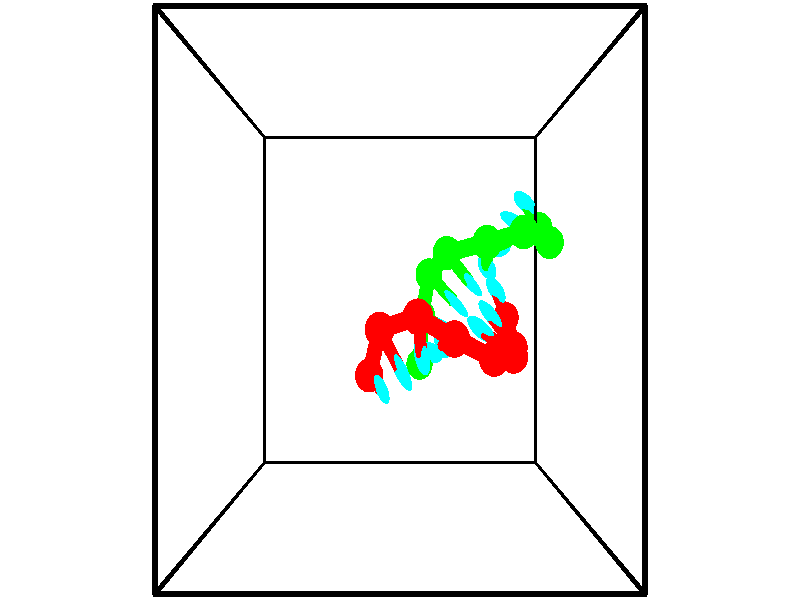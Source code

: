 // switches for output
#declare DRAW_BASES = 1; // possible values are 0, 1; only relevant for DNA ribbons
#declare DRAW_BASES_TYPE = 3; // possible values are 1, 2, 3; only relevant for DNA ribbons
#declare DRAW_FOG = 0; // set to 1 to enable fog

#include "colors.inc"

#include "transforms.inc"
background { rgb <1, 1, 1>}

#default {
   normal{
       ripples 0.25
       frequency 0.20
       turbulence 0.2
       lambda 5
   }
	finish {
		phong 0.1
		phong_size 40.
	}
}

// original window dimensions: 1024x640


// camera settings

camera {
	sky <-0, 1, 0>
	up <-0, 1, 0>
	right 1.6 * <1, 0, 0>
	location <2.5, 2.5, 11.1562>
	look_at <2.5, 2.5, 2.5>
	direction <0, 0, -8.6562>
	angle 67.0682
}


# declare cpy_camera_pos = <2.5, 2.5, 11.1562>;
# if (DRAW_FOG = 1)
fog {
	fog_type 2
	up vnormalize(cpy_camera_pos)
	color rgbt<1,1,1,0.3>
	distance 1e-5
	fog_alt 3e-3
	fog_offset 4
}
# end


// LIGHTS

# declare lum = 6;
global_settings {
	ambient_light rgb lum * <0.05, 0.05, 0.05>
	max_trace_level 15
}# declare cpy_direct_light_amount = 0.25;
light_source
{	1000 * <-1, -1, 1>,
	rgb lum * cpy_direct_light_amount
	parallel
}

light_source
{	1000 * <1, 1, -1>,
	rgb lum * cpy_direct_light_amount
	parallel
}

// strand 0

// nucleotide -1

// particle -1
sphere {
	<1.958766, 1.398342, 0.550639> 0.250000
	pigment { color rgbt <1,0,0,0> }
	no_shadow
}
cylinder {
	<2.093689, 1.325674, 0.920118>,  <2.174643, 1.282073, 1.141806>, 0.100000
	pigment { color rgbt <1,0,0,0> }
	no_shadow
}
cylinder {
	<2.093689, 1.325674, 0.920118>,  <1.958766, 1.398342, 0.550639>, 0.100000
	pigment { color rgbt <1,0,0,0> }
	no_shadow
}

// particle -1
sphere {
	<2.093689, 1.325674, 0.920118> 0.100000
	pigment { color rgbt <1,0,0,0> }
	no_shadow
}
sphere {
	0, 1
	scale<0.080000,0.200000,0.300000>
	matrix <0.898726, 0.354198, -0.258526,
		-0.280206, 0.917355, 0.282745,
		0.337308, -0.181670, 0.923699,
		2.194881, 1.271173, 1.197228>
	pigment { color rgbt <0,1,1,0> }
	no_shadow
}
cylinder {
	<2.156476, 2.087206, 0.971888>,  <1.958766, 1.398342, 0.550639>, 0.130000
	pigment { color rgbt <1,0,0,0> }
	no_shadow
}

// nucleotide -1

// particle -1
sphere {
	<2.156476, 2.087206, 0.971888> 0.250000
	pigment { color rgbt <1,0,0,0> }
	no_shadow
}
cylinder {
	<2.365906, 1.750285, 1.023108>,  <2.491563, 1.548132, 1.053840>, 0.100000
	pigment { color rgbt <1,0,0,0> }
	no_shadow
}
cylinder {
	<2.365906, 1.750285, 1.023108>,  <2.156476, 2.087206, 0.971888>, 0.100000
	pigment { color rgbt <1,0,0,0> }
	no_shadow
}

// particle -1
sphere {
	<2.365906, 1.750285, 1.023108> 0.100000
	pigment { color rgbt <1,0,0,0> }
	no_shadow
}
sphere {
	0, 1
	scale<0.080000,0.200000,0.300000>
	matrix <0.799277, 0.433564, -0.416147,
		0.295004, 0.320231, 0.900236,
		0.523574, -0.842303, 0.128050,
		2.522978, 1.497594, 1.061522>
	pigment { color rgbt <0,1,1,0> }
	no_shadow
}
cylinder {
	<2.791580, 2.270897, 1.301159>,  <2.156476, 2.087206, 0.971888>, 0.130000
	pigment { color rgbt <1,0,0,0> }
	no_shadow
}

// nucleotide -1

// particle -1
sphere {
	<2.791580, 2.270897, 1.301159> 0.250000
	pigment { color rgbt <1,0,0,0> }
	no_shadow
}
cylinder {
	<2.837135, 1.937799, 1.084433>,  <2.864469, 1.737939, 0.954397>, 0.100000
	pigment { color rgbt <1,0,0,0> }
	no_shadow
}
cylinder {
	<2.837135, 1.937799, 1.084433>,  <2.791580, 2.270897, 1.301159>, 0.100000
	pigment { color rgbt <1,0,0,0> }
	no_shadow
}

// particle -1
sphere {
	<2.837135, 1.937799, 1.084433> 0.100000
	pigment { color rgbt <1,0,0,0> }
	no_shadow
}
sphere {
	0, 1
	scale<0.080000,0.200000,0.300000>
	matrix <0.812648, 0.391811, -0.431378,
		0.571518, -0.391176, 0.721352,
		0.113889, -0.832746, -0.541815,
		2.871302, 1.687975, 0.921888>
	pigment { color rgbt <0,1,1,0> }
	no_shadow
}
cylinder {
	<3.373211, 1.979357, 1.476979>,  <2.791580, 2.270897, 1.301159>, 0.130000
	pigment { color rgbt <1,0,0,0> }
	no_shadow
}

// nucleotide -1

// particle -1
sphere {
	<3.373211, 1.979357, 1.476979> 0.250000
	pigment { color rgbt <1,0,0,0> }
	no_shadow
}
cylinder {
	<3.286896, 1.907391, 1.093090>,  <3.235107, 1.864211, 0.862757>, 0.100000
	pigment { color rgbt <1,0,0,0> }
	no_shadow
}
cylinder {
	<3.286896, 1.907391, 1.093090>,  <3.373211, 1.979357, 1.476979>, 0.100000
	pigment { color rgbt <1,0,0,0> }
	no_shadow
}

// particle -1
sphere {
	<3.286896, 1.907391, 1.093090> 0.100000
	pigment { color rgbt <1,0,0,0> }
	no_shadow
}
sphere {
	0, 1
	scale<0.080000,0.200000,0.300000>
	matrix <0.889936, 0.368219, -0.269126,
		0.401808, -0.912165, 0.080658,
		-0.215788, -0.179917, -0.959721,
		3.222159, 1.853416, 0.805174>
	pigment { color rgbt <0,1,1,0> }
	no_shadow
}
cylinder {
	<4.055385, 1.692920, 1.183003>,  <3.373211, 1.979357, 1.476979>, 0.130000
	pigment { color rgbt <1,0,0,0> }
	no_shadow
}

// nucleotide -1

// particle -1
sphere {
	<4.055385, 1.692920, 1.183003> 0.250000
	pigment { color rgbt <1,0,0,0> }
	no_shadow
}
cylinder {
	<3.816139, 1.802873, 0.881886>,  <3.672592, 1.868844, 0.701215>, 0.100000
	pigment { color rgbt <1,0,0,0> }
	no_shadow
}
cylinder {
	<3.816139, 1.802873, 0.881886>,  <4.055385, 1.692920, 1.183003>, 0.100000
	pigment { color rgbt <1,0,0,0> }
	no_shadow
}

// particle -1
sphere {
	<3.816139, 1.802873, 0.881886> 0.100000
	pigment { color rgbt <1,0,0,0> }
	no_shadow
}
sphere {
	0, 1
	scale<0.080000,0.200000,0.300000>
	matrix <0.735686, 0.560872, -0.379721,
		0.317843, -0.780937, -0.537692,
		-0.598115, 0.274881, -0.752794,
		3.636705, 1.885337, 0.656047>
	pigment { color rgbt <0,1,1,0> }
	no_shadow
}
cylinder {
	<4.491535, 1.674145, 0.575327>,  <4.055385, 1.692920, 1.183003>, 0.130000
	pigment { color rgbt <1,0,0,0> }
	no_shadow
}

// nucleotide -1

// particle -1
sphere {
	<4.491535, 1.674145, 0.575327> 0.250000
	pigment { color rgbt <1,0,0,0> }
	no_shadow
}
cylinder {
	<4.182175, 1.895617, 0.451851>,  <3.996559, 2.028501, 0.377765>, 0.100000
	pigment { color rgbt <1,0,0,0> }
	no_shadow
}
cylinder {
	<4.182175, 1.895617, 0.451851>,  <4.491535, 1.674145, 0.575327>, 0.100000
	pigment { color rgbt <1,0,0,0> }
	no_shadow
}

// particle -1
sphere {
	<4.182175, 1.895617, 0.451851> 0.100000
	pigment { color rgbt <1,0,0,0> }
	no_shadow
}
sphere {
	0, 1
	scale<0.080000,0.200000,0.300000>
	matrix <0.629655, 0.614588, -0.475200,
		-0.073392, -0.561888, -0.823951,
		-0.773400, 0.553681, -0.308690,
		3.950155, 2.061722, 0.359244>
	pigment { color rgbt <0,1,1,0> }
	no_shadow
}
cylinder {
	<4.620198, 1.766410, -0.071064>,  <4.491535, 1.674145, 0.575327>, 0.130000
	pigment { color rgbt <1,0,0,0> }
	no_shadow
}

// nucleotide -1

// particle -1
sphere {
	<4.620198, 1.766410, -0.071064> 0.250000
	pigment { color rgbt <1,0,0,0> }
	no_shadow
}
cylinder {
	<4.356262, 2.055490, 0.011219>,  <4.197901, 2.228939, 0.060589>, 0.100000
	pigment { color rgbt <1,0,0,0> }
	no_shadow
}
cylinder {
	<4.356262, 2.055490, 0.011219>,  <4.620198, 1.766410, -0.071064>, 0.100000
	pigment { color rgbt <1,0,0,0> }
	no_shadow
}

// particle -1
sphere {
	<4.356262, 2.055490, 0.011219> 0.100000
	pigment { color rgbt <1,0,0,0> }
	no_shadow
}
sphere {
	0, 1
	scale<0.080000,0.200000,0.300000>
	matrix <0.654658, 0.687295, -0.314719,
		-0.368830, -0.072996, -0.926626,
		-0.659839, 0.722701, 0.205708,
		4.158310, 2.272301, 0.072931>
	pigment { color rgbt <0,1,1,0> }
	no_shadow
}
cylinder {
	<4.568054, 2.217319, -0.654135>,  <4.620198, 1.766410, -0.071064>, 0.130000
	pigment { color rgbt <1,0,0,0> }
	no_shadow
}

// nucleotide -1

// particle -1
sphere {
	<4.568054, 2.217319, -0.654135> 0.250000
	pigment { color rgbt <1,0,0,0> }
	no_shadow
}
cylinder {
	<4.413864, 2.466929, -0.382252>,  <4.321350, 2.616695, -0.219122>, 0.100000
	pigment { color rgbt <1,0,0,0> }
	no_shadow
}
cylinder {
	<4.413864, 2.466929, -0.382252>,  <4.568054, 2.217319, -0.654135>, 0.100000
	pigment { color rgbt <1,0,0,0> }
	no_shadow
}

// particle -1
sphere {
	<4.413864, 2.466929, -0.382252> 0.100000
	pigment { color rgbt <1,0,0,0> }
	no_shadow
}
sphere {
	0, 1
	scale<0.080000,0.200000,0.300000>
	matrix <0.612339, 0.724054, -0.317470,
		-0.690254, 0.293835, -0.661219,
		-0.385474, 0.624025, 0.679708,
		4.298222, 2.654137, -0.178339>
	pigment { color rgbt <0,1,1,0> }
	no_shadow
}
// strand 1

// nucleotide -1

// particle -1
sphere {
	<5.205247, 3.668998, -0.576507> 0.250000
	pigment { color rgbt <0,1,0,0> }
	no_shadow
}
cylinder {
	<4.990036, 3.861582, -0.299747>,  <4.860909, 3.977132, -0.133692>, 0.100000
	pigment { color rgbt <0,1,0,0> }
	no_shadow
}
cylinder {
	<4.990036, 3.861582, -0.299747>,  <5.205247, 3.668998, -0.576507>, 0.100000
	pigment { color rgbt <0,1,0,0> }
	no_shadow
}

// particle -1
sphere {
	<4.990036, 3.861582, -0.299747> 0.100000
	pigment { color rgbt <0,1,0,0> }
	no_shadow
}
sphere {
	0, 1
	scale<0.080000,0.200000,0.300000>
	matrix <-0.450239, -0.858070, 0.246982,
		0.712609, -0.178637, 0.678437,
		-0.538027, 0.481461, 0.691898,
		4.828628, 4.006020, -0.092178>
	pigment { color rgbt <0,1,1,0> }
	no_shadow
}
cylinder {
	<5.228425, 3.371390, 0.149878>,  <5.205247, 3.668998, -0.576507>, 0.130000
	pigment { color rgbt <0,1,0,0> }
	no_shadow
}

// nucleotide -1

// particle -1
sphere {
	<5.228425, 3.371390, 0.149878> 0.250000
	pigment { color rgbt <0,1,0,0> }
	no_shadow
}
cylinder {
	<4.882210, 3.557354, 0.075363>,  <4.674480, 3.668932, 0.030654>, 0.100000
	pigment { color rgbt <0,1,0,0> }
	no_shadow
}
cylinder {
	<4.882210, 3.557354, 0.075363>,  <5.228425, 3.371390, 0.149878>, 0.100000
	pigment { color rgbt <0,1,0,0> }
	no_shadow
}

// particle -1
sphere {
	<4.882210, 3.557354, 0.075363> 0.100000
	pigment { color rgbt <0,1,0,0> }
	no_shadow
}
sphere {
	0, 1
	scale<0.080000,0.200000,0.300000>
	matrix <-0.499372, -0.829563, 0.249906,
		-0.038353, 0.309329, 0.950181,
		-0.865539, 0.464909, -0.186286,
		4.622548, 3.696827, 0.019477>
	pigment { color rgbt <0,1,1,0> }
	no_shadow
}
cylinder {
	<4.648033, 3.483576, 0.684318>,  <5.228425, 3.371390, 0.149878>, 0.130000
	pigment { color rgbt <0,1,0,0> }
	no_shadow
}

// nucleotide -1

// particle -1
sphere {
	<4.648033, 3.483576, 0.684318> 0.250000
	pigment { color rgbt <0,1,0,0> }
	no_shadow
}
cylinder {
	<4.439987, 3.390341, 0.355648>,  <4.315160, 3.334400, 0.158446>, 0.100000
	pigment { color rgbt <0,1,0,0> }
	no_shadow
}
cylinder {
	<4.439987, 3.390341, 0.355648>,  <4.648033, 3.483576, 0.684318>, 0.100000
	pigment { color rgbt <0,1,0,0> }
	no_shadow
}

// particle -1
sphere {
	<4.439987, 3.390341, 0.355648> 0.100000
	pigment { color rgbt <0,1,0,0> }
	no_shadow
}
sphere {
	0, 1
	scale<0.080000,0.200000,0.300000>
	matrix <-0.474039, -0.721482, 0.504728,
		-0.710471, 0.652022, 0.264760,
		-0.520114, -0.233088, -0.821676,
		4.283953, 3.320414, 0.109145>
	pigment { color rgbt <0,1,1,0> }
	no_shadow
}
cylinder {
	<3.987762, 3.319187, 0.844902>,  <4.648033, 3.483576, 0.684318>, 0.130000
	pigment { color rgbt <0,1,0,0> }
	no_shadow
}

// nucleotide -1

// particle -1
sphere {
	<3.987762, 3.319187, 0.844902> 0.250000
	pigment { color rgbt <0,1,0,0> }
	no_shadow
}
cylinder {
	<4.037643, 3.131315, 0.495308>,  <4.067572, 3.018592, 0.285552>, 0.100000
	pigment { color rgbt <0,1,0,0> }
	no_shadow
}
cylinder {
	<4.037643, 3.131315, 0.495308>,  <3.987762, 3.319187, 0.844902>, 0.100000
	pigment { color rgbt <0,1,0,0> }
	no_shadow
}

// particle -1
sphere {
	<4.037643, 3.131315, 0.495308> 0.100000
	pigment { color rgbt <0,1,0,0> }
	no_shadow
}
sphere {
	0, 1
	scale<0.080000,0.200000,0.300000>
	matrix <-0.639440, -0.711576, 0.291163,
		-0.758661, 0.522552, -0.389068,
		0.124703, -0.469680, -0.873985,
		4.075055, 2.990411, 0.233112>
	pigment { color rgbt <0,1,1,0> }
	no_shadow
}
cylinder {
	<3.319233, 3.181353, 0.607038>,  <3.987762, 3.319187, 0.844902>, 0.130000
	pigment { color rgbt <0,1,0,0> }
	no_shadow
}

// nucleotide -1

// particle -1
sphere {
	<3.319233, 3.181353, 0.607038> 0.250000
	pigment { color rgbt <0,1,0,0> }
	no_shadow
}
cylinder {
	<3.575813, 2.937777, 0.420391>,  <3.729762, 2.791631, 0.308403>, 0.100000
	pigment { color rgbt <0,1,0,0> }
	no_shadow
}
cylinder {
	<3.575813, 2.937777, 0.420391>,  <3.319233, 3.181353, 0.607038>, 0.100000
	pigment { color rgbt <0,1,0,0> }
	no_shadow
}

// particle -1
sphere {
	<3.575813, 2.937777, 0.420391> 0.100000
	pigment { color rgbt <0,1,0,0> }
	no_shadow
}
sphere {
	0, 1
	scale<0.080000,0.200000,0.300000>
	matrix <-0.657860, -0.749517, 0.073779,
		-0.394664, 0.259643, -0.881377,
		0.641451, -0.608941, -0.466616,
		3.768249, 2.755094, 0.280406>
	pigment { color rgbt <0,1,1,0> }
	no_shadow
}
cylinder {
	<3.037992, 2.894654, -0.046964>,  <3.319233, 3.181353, 0.607038>, 0.130000
	pigment { color rgbt <0,1,0,0> }
	no_shadow
}

// nucleotide -1

// particle -1
sphere {
	<3.037992, 2.894654, -0.046964> 0.250000
	pigment { color rgbt <0,1,0,0> }
	no_shadow
}
cylinder {
	<3.309067, 2.639446, 0.099281>,  <3.471711, 2.486321, 0.187028>, 0.100000
	pigment { color rgbt <0,1,0,0> }
	no_shadow
}
cylinder {
	<3.309067, 2.639446, 0.099281>,  <3.037992, 2.894654, -0.046964>, 0.100000
	pigment { color rgbt <0,1,0,0> }
	no_shadow
}

// particle -1
sphere {
	<3.309067, 2.639446, 0.099281> 0.100000
	pigment { color rgbt <0,1,0,0> }
	no_shadow
}
sphere {
	0, 1
	scale<0.080000,0.200000,0.300000>
	matrix <-0.697553, -0.715117, 0.045028,
		0.232727, -0.285549, -0.929677,
		0.677685, -0.638020, 0.365613,
		3.512372, 2.448040, 0.208965>
	pigment { color rgbt <0,1,1,0> }
	no_shadow
}
cylinder {
	<2.923550, 2.244102, -0.388743>,  <3.037992, 2.894654, -0.046964>, 0.130000
	pigment { color rgbt <0,1,0,0> }
	no_shadow
}

// nucleotide -1

// particle -1
sphere {
	<2.923550, 2.244102, -0.388743> 0.250000
	pigment { color rgbt <0,1,0,0> }
	no_shadow
}
cylinder {
	<3.136070, 2.152515, -0.062481>,  <3.263582, 2.097564, 0.133276>, 0.100000
	pigment { color rgbt <0,1,0,0> }
	no_shadow
}
cylinder {
	<3.136070, 2.152515, -0.062481>,  <2.923550, 2.244102, -0.388743>, 0.100000
	pigment { color rgbt <0,1,0,0> }
	no_shadow
}

// particle -1
sphere {
	<3.136070, 2.152515, -0.062481> 0.100000
	pigment { color rgbt <0,1,0,0> }
	no_shadow
}
sphere {
	0, 1
	scale<0.080000,0.200000,0.300000>
	matrix <-0.622097, -0.758992, 0.192160,
		0.575078, -0.609512, -0.545692,
		0.531300, -0.228966, 0.815656,
		3.295460, 2.083825, 0.182216>
	pigment { color rgbt <0,1,1,0> }
	no_shadow
}
cylinder {
	<2.872892, 1.480670, -0.377846>,  <2.923550, 2.244102, -0.388743>, 0.130000
	pigment { color rgbt <0,1,0,0> }
	no_shadow
}

// nucleotide -1

// particle -1
sphere {
	<2.872892, 1.480670, -0.377846> 0.250000
	pigment { color rgbt <0,1,0,0> }
	no_shadow
}
cylinder {
	<2.987076, 1.609627, -0.016830>,  <3.055586, 1.687001, 0.199779>, 0.100000
	pigment { color rgbt <0,1,0,0> }
	no_shadow
}
cylinder {
	<2.987076, 1.609627, -0.016830>,  <2.872892, 1.480670, -0.377846>, 0.100000
	pigment { color rgbt <0,1,0,0> }
	no_shadow
}

// particle -1
sphere {
	<2.987076, 1.609627, -0.016830> 0.100000
	pigment { color rgbt <0,1,0,0> }
	no_shadow
}
sphere {
	0, 1
	scale<0.080000,0.200000,0.300000>
	matrix <-0.555317, -0.711888, 0.429928,
		0.781112, -0.623923, -0.024186,
		0.285460, 0.322391, 0.902539,
		3.072714, 1.706344, 0.253931>
	pigment { color rgbt <0,1,1,0> }
	no_shadow
}
// box output
cylinder {
	<0.000000, 0.000000, 0.000000>,  <5.000000, 0.000000, 0.000000>, 0.025000
	pigment { color rgbt <0,0,0,0> }
	no_shadow
}
cylinder {
	<0.000000, 0.000000, 0.000000>,  <0.000000, 5.000000, 0.000000>, 0.025000
	pigment { color rgbt <0,0,0,0> }
	no_shadow
}
cylinder {
	<0.000000, 0.000000, 0.000000>,  <0.000000, 0.000000, 5.000000>, 0.025000
	pigment { color rgbt <0,0,0,0> }
	no_shadow
}
cylinder {
	<5.000000, 5.000000, 5.000000>,  <0.000000, 5.000000, 5.000000>, 0.025000
	pigment { color rgbt <0,0,0,0> }
	no_shadow
}
cylinder {
	<5.000000, 5.000000, 5.000000>,  <5.000000, 0.000000, 5.000000>, 0.025000
	pigment { color rgbt <0,0,0,0> }
	no_shadow
}
cylinder {
	<5.000000, 5.000000, 5.000000>,  <5.000000, 5.000000, 0.000000>, 0.025000
	pigment { color rgbt <0,0,0,0> }
	no_shadow
}
cylinder {
	<0.000000, 0.000000, 5.000000>,  <0.000000, 5.000000, 5.000000>, 0.025000
	pigment { color rgbt <0,0,0,0> }
	no_shadow
}
cylinder {
	<0.000000, 0.000000, 5.000000>,  <5.000000, 0.000000, 5.000000>, 0.025000
	pigment { color rgbt <0,0,0,0> }
	no_shadow
}
cylinder {
	<5.000000, 5.000000, 0.000000>,  <0.000000, 5.000000, 0.000000>, 0.025000
	pigment { color rgbt <0,0,0,0> }
	no_shadow
}
cylinder {
	<5.000000, 5.000000, 0.000000>,  <5.000000, 0.000000, 0.000000>, 0.025000
	pigment { color rgbt <0,0,0,0> }
	no_shadow
}
cylinder {
	<5.000000, 0.000000, 5.000000>,  <5.000000, 0.000000, 0.000000>, 0.025000
	pigment { color rgbt <0,0,0,0> }
	no_shadow
}
cylinder {
	<0.000000, 5.000000, 0.000000>,  <0.000000, 5.000000, 5.000000>, 0.025000
	pigment { color rgbt <0,0,0,0> }
	no_shadow
}
// end of box output
